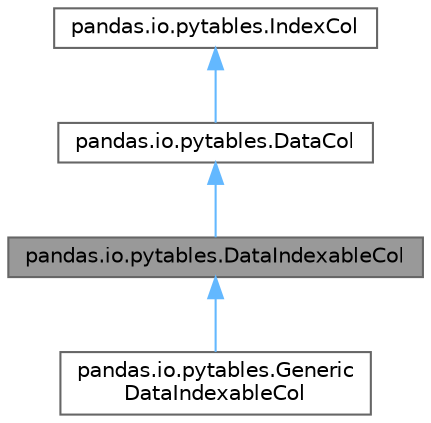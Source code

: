 digraph "pandas.io.pytables.DataIndexableCol"
{
 // LATEX_PDF_SIZE
  bgcolor="transparent";
  edge [fontname=Helvetica,fontsize=10,labelfontname=Helvetica,labelfontsize=10];
  node [fontname=Helvetica,fontsize=10,shape=box,height=0.2,width=0.4];
  Node1 [id="Node000001",label="pandas.io.pytables.DataIndexableCol",height=0.2,width=0.4,color="gray40", fillcolor="grey60", style="filled", fontcolor="black",tooltip=" "];
  Node2 -> Node1 [id="edge4_Node000001_Node000002",dir="back",color="steelblue1",style="solid",tooltip=" "];
  Node2 [id="Node000002",label="pandas.io.pytables.DataCol",height=0.2,width=0.4,color="gray40", fillcolor="white", style="filled",URL="$d0/d0a/classpandas_1_1io_1_1pytables_1_1DataCol.html",tooltip=" "];
  Node3 -> Node2 [id="edge5_Node000002_Node000003",dir="back",color="steelblue1",style="solid",tooltip=" "];
  Node3 [id="Node000003",label="pandas.io.pytables.IndexCol",height=0.2,width=0.4,color="gray40", fillcolor="white", style="filled",URL="$d6/d67/classpandas_1_1io_1_1pytables_1_1IndexCol.html",tooltip=" "];
  Node1 -> Node4 [id="edge6_Node000001_Node000004",dir="back",color="steelblue1",style="solid",tooltip=" "];
  Node4 [id="Node000004",label="pandas.io.pytables.Generic\lDataIndexableCol",height=0.2,width=0.4,color="gray40", fillcolor="white", style="filled",URL="$dc/d2c/classpandas_1_1io_1_1pytables_1_1GenericDataIndexableCol.html",tooltip=" "];
}
